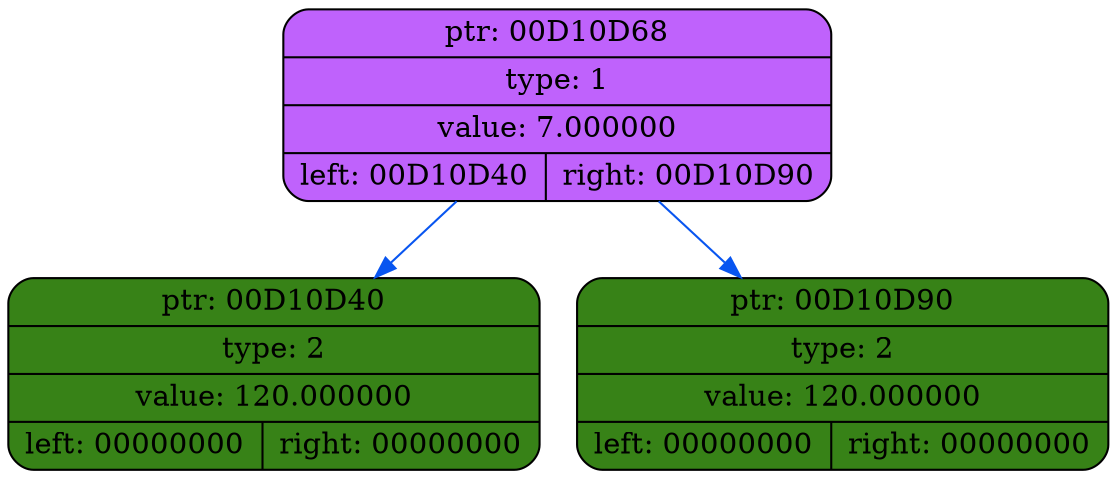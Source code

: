 digraph
{
    rankdir=TP

        node00D10D68[shape=record,style="rounded,filled",fillcolor="#BF62FC",label="{ ptr: 00D10D68 | type: 1 | value: 7.000000| { left: 00D10D40 | right: 00D10D90 }}"];
    node00D10D68 -> node00D10D40[color="#0855F0"]
    node00D10D40[shape=record,style="rounded,filled",fillcolor="#378217",label="{ ptr: 00D10D40 | type: 2 | value: 120.000000| { left: 00000000 | right: 00000000 }}"];
    node00D10D68 -> node00D10D90[color="#0855F0"]
    node00D10D90[shape=record,style="rounded,filled",fillcolor="#378217",label="{ ptr: 00D10D90 | type: 2 | value: 120.000000| { left: 00000000 | right: 00000000 }}"];
}